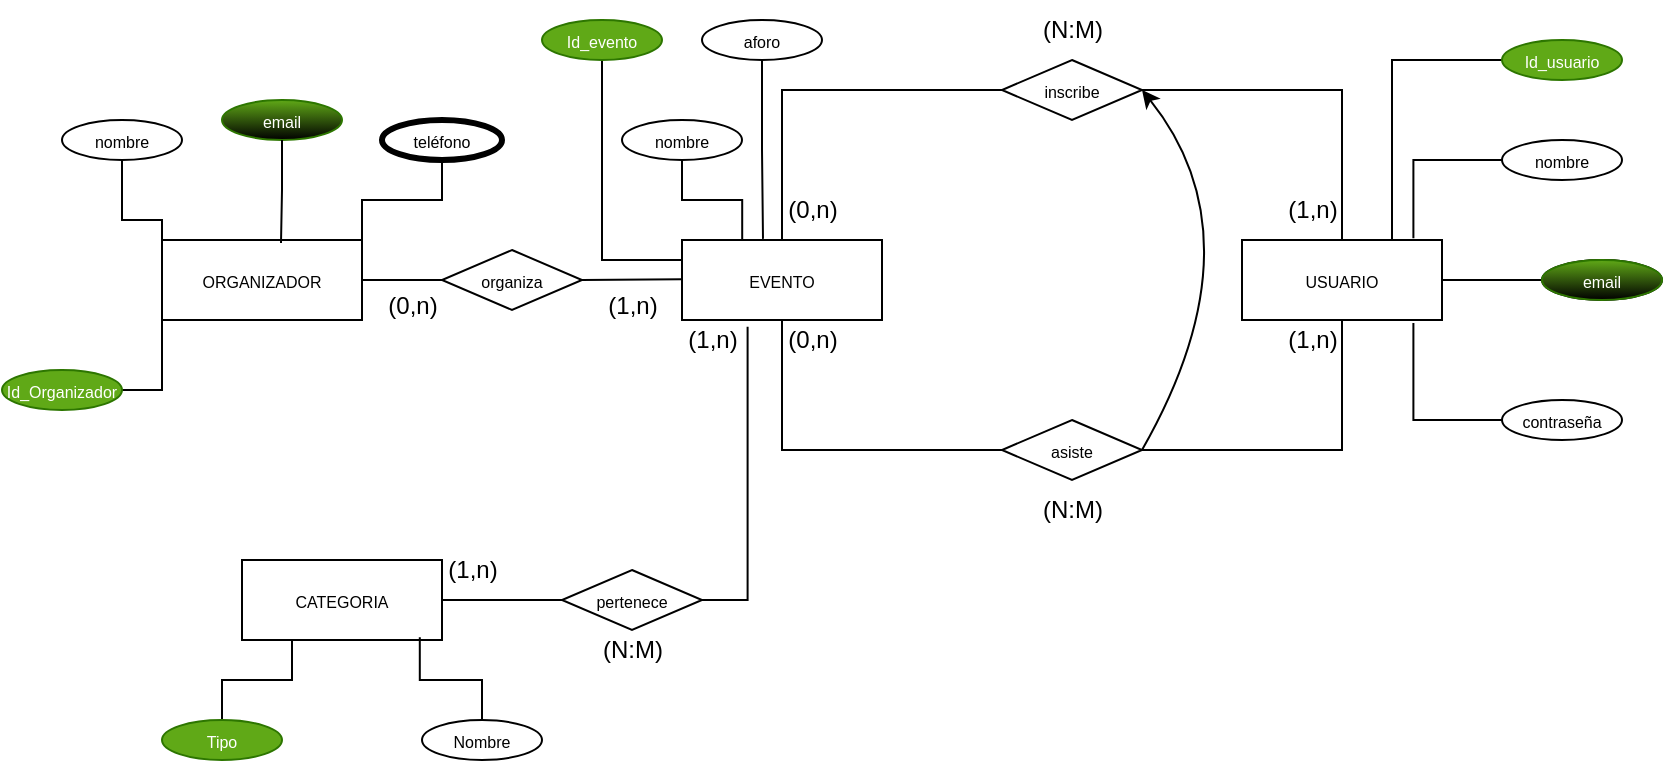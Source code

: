 <mxfile version="24.7.17">
  <diagram id="R2lEEEUBdFMjLlhIrx00" name="Page-1">
    <mxGraphModel dx="863" dy="505" grid="1" gridSize="10" guides="1" tooltips="1" connect="1" arrows="1" fold="1" page="1" pageScale="1" pageWidth="1169" pageHeight="827" math="0" shadow="0" extFonts="Permanent Marker^https://fonts.googleapis.com/css?family=Permanent+Marker">
      <root>
        <mxCell id="0" />
        <mxCell id="1" parent="0" />
        <mxCell id="6A7eDftYS5Cg23WvpgZf-12" style="edgeStyle=orthogonalEdgeStyle;rounded=0;orthogonalLoop=1;jettySize=auto;html=1;exitX=0;exitY=1;exitDx=0;exitDy=0;entryX=1;entryY=0.5;entryDx=0;entryDy=0;endArrow=none;endFill=0;" edge="1" parent="1" source="0Zq-S1y-YvVeoT-IsRs--1" target="6A7eDftYS5Cg23WvpgZf-9">
          <mxGeometry relative="1" as="geometry" />
        </mxCell>
        <mxCell id="0Zq-S1y-YvVeoT-IsRs--1" value="&lt;font style=&quot;font-size: 8px;&quot;&gt;ORGANIZADOR&lt;/font&gt;" style="rounded=0;whiteSpace=wrap;html=1;" parent="1" vertex="1">
          <mxGeometry x="90" y="280" width="100" height="40" as="geometry" />
        </mxCell>
        <mxCell id="0Zq-S1y-YvVeoT-IsRs--2" style="edgeStyle=orthogonalEdgeStyle;rounded=0;orthogonalLoop=1;jettySize=auto;html=1;exitX=0.5;exitY=0;exitDx=0;exitDy=0;entryX=0;entryY=0.5;entryDx=0;entryDy=0;endArrow=none;endFill=0;" parent="1" source="0Zq-S1y-YvVeoT-IsRs--4" target="0Zq-S1y-YvVeoT-IsRs--8" edge="1">
          <mxGeometry relative="1" as="geometry" />
        </mxCell>
        <mxCell id="0Zq-S1y-YvVeoT-IsRs--3" style="edgeStyle=orthogonalEdgeStyle;rounded=0;orthogonalLoop=1;jettySize=auto;html=1;exitX=0.5;exitY=1;exitDx=0;exitDy=0;entryX=0;entryY=0.5;entryDx=0;entryDy=0;endArrow=none;endFill=0;" parent="1" source="0Zq-S1y-YvVeoT-IsRs--4" target="0Zq-S1y-YvVeoT-IsRs--10" edge="1">
          <mxGeometry relative="1" as="geometry" />
        </mxCell>
        <mxCell id="0Zq-S1y-YvVeoT-IsRs--4" value="&lt;font style=&quot;font-size: 8px;&quot;&gt;EVENTO&lt;/font&gt;" style="rounded=0;whiteSpace=wrap;html=1;" parent="1" vertex="1">
          <mxGeometry x="350" y="280" width="100" height="40" as="geometry" />
        </mxCell>
        <mxCell id="0Zq-S1y-YvVeoT-IsRs--5" style="edgeStyle=orthogonalEdgeStyle;rounded=0;orthogonalLoop=1;jettySize=auto;html=1;exitX=0.5;exitY=0;exitDx=0;exitDy=0;entryX=1;entryY=0.5;entryDx=0;entryDy=0;endArrow=none;endFill=0;" parent="1" source="0Zq-S1y-YvVeoT-IsRs--6" target="0Zq-S1y-YvVeoT-IsRs--8" edge="1">
          <mxGeometry relative="1" as="geometry" />
        </mxCell>
        <mxCell id="0Zq-S1y-YvVeoT-IsRs--6" value="&lt;font style=&quot;font-size: 8px;&quot;&gt;USUARIO&lt;/font&gt;" style="rounded=0;whiteSpace=wrap;html=1;" parent="1" vertex="1">
          <mxGeometry x="630" y="280" width="100" height="40" as="geometry" />
        </mxCell>
        <mxCell id="0Zq-S1y-YvVeoT-IsRs--7" value="&lt;font style=&quot;font-size: 8px;&quot;&gt;organiza&lt;/font&gt;" style="rhombus;whiteSpace=wrap;html=1;" parent="1" vertex="1">
          <mxGeometry x="230" y="285" width="70" height="30" as="geometry" />
        </mxCell>
        <mxCell id="0Zq-S1y-YvVeoT-IsRs--8" value="&lt;div&gt;&lt;font style=&quot;font-size: 8px;&quot;&gt;inscribe&lt;/font&gt;&lt;/div&gt;" style="rhombus;whiteSpace=wrap;html=1;" parent="1" vertex="1">
          <mxGeometry x="510" y="190" width="70" height="30" as="geometry" />
        </mxCell>
        <mxCell id="0Zq-S1y-YvVeoT-IsRs--9" style="edgeStyle=orthogonalEdgeStyle;rounded=0;orthogonalLoop=1;jettySize=auto;html=1;exitX=1;exitY=0.5;exitDx=0;exitDy=0;entryX=0.5;entryY=1;entryDx=0;entryDy=0;endArrow=none;endFill=0;" parent="1" source="0Zq-S1y-YvVeoT-IsRs--10" target="0Zq-S1y-YvVeoT-IsRs--6" edge="1">
          <mxGeometry relative="1" as="geometry" />
        </mxCell>
        <mxCell id="0Zq-S1y-YvVeoT-IsRs--10" value="&lt;font style=&quot;font-size: 8px;&quot;&gt;asiste&lt;/font&gt;" style="rhombus;whiteSpace=wrap;html=1;" parent="1" vertex="1">
          <mxGeometry x="510" y="370" width="70" height="30" as="geometry" />
        </mxCell>
        <mxCell id="0Zq-S1y-YvVeoT-IsRs--11" value="" style="endArrow=none;html=1;rounded=0;" parent="1" target="0Zq-S1y-YvVeoT-IsRs--7" edge="1">
          <mxGeometry width="50" height="50" relative="1" as="geometry">
            <mxPoint x="190" y="300" as="sourcePoint" />
            <mxPoint x="240" y="250" as="targetPoint" />
          </mxGeometry>
        </mxCell>
        <mxCell id="0Zq-S1y-YvVeoT-IsRs--12" value="" style="endArrow=none;html=1;rounded=0;exitX=1;exitY=0.5;exitDx=0;exitDy=0;" parent="1" source="0Zq-S1y-YvVeoT-IsRs--7" edge="1">
          <mxGeometry width="50" height="50" relative="1" as="geometry">
            <mxPoint x="310" y="299.66" as="sourcePoint" />
            <mxPoint x="350" y="299.66" as="targetPoint" />
          </mxGeometry>
        </mxCell>
        <mxCell id="0Zq-S1y-YvVeoT-IsRs--13" value="(0,n)" style="text;html=1;align=center;verticalAlign=middle;resizable=0;points=[];autosize=1;strokeColor=none;fillColor=none;" parent="1" vertex="1">
          <mxGeometry x="190" y="298" width="50" height="30" as="geometry" />
        </mxCell>
        <mxCell id="0Zq-S1y-YvVeoT-IsRs--14" value="(0,n)" style="text;html=1;align=center;verticalAlign=middle;resizable=0;points=[];autosize=1;strokeColor=none;fillColor=none;" parent="1" vertex="1">
          <mxGeometry x="390" y="250" width="50" height="30" as="geometry" />
        </mxCell>
        <mxCell id="0Zq-S1y-YvVeoT-IsRs--15" value="(N:M)" style="text;html=1;align=center;verticalAlign=middle;resizable=0;points=[];autosize=1;strokeColor=none;fillColor=none;" parent="1" vertex="1">
          <mxGeometry x="520" y="400" width="50" height="30" as="geometry" />
        </mxCell>
        <mxCell id="0Zq-S1y-YvVeoT-IsRs--16" value="(N:M)" style="text;html=1;align=center;verticalAlign=middle;resizable=0;points=[];autosize=1;strokeColor=none;fillColor=none;" parent="1" vertex="1">
          <mxGeometry x="520" y="160" width="50" height="30" as="geometry" />
        </mxCell>
        <mxCell id="0Zq-S1y-YvVeoT-IsRs--17" value="(1,n)" style="text;html=1;align=center;verticalAlign=middle;resizable=0;points=[];autosize=1;strokeColor=none;fillColor=none;" parent="1" vertex="1">
          <mxGeometry x="640" y="250" width="50" height="30" as="geometry" />
        </mxCell>
        <mxCell id="0Zq-S1y-YvVeoT-IsRs--18" value="(0,n)" style="text;html=1;align=center;verticalAlign=middle;resizable=0;points=[];autosize=1;strokeColor=none;fillColor=none;" parent="1" vertex="1">
          <mxGeometry x="390" y="315" width="50" height="30" as="geometry" />
        </mxCell>
        <mxCell id="0Zq-S1y-YvVeoT-IsRs--19" value="(1,n)" style="text;html=1;align=center;verticalAlign=middle;resizable=0;points=[];autosize=1;strokeColor=none;fillColor=none;" parent="1" vertex="1">
          <mxGeometry x="640" y="315" width="50" height="30" as="geometry" />
        </mxCell>
        <mxCell id="0Zq-S1y-YvVeoT-IsRs--20" value="(1,n)" style="text;html=1;align=center;verticalAlign=middle;resizable=0;points=[];autosize=1;strokeColor=none;fillColor=none;" parent="1" vertex="1">
          <mxGeometry x="300" y="298" width="50" height="30" as="geometry" />
        </mxCell>
        <mxCell id="0Zq-S1y-YvVeoT-IsRs--21" value="" style="endArrow=classic;html=1;rounded=0;curved=1;entryX=1;entryY=0.5;entryDx=0;entryDy=0;" parent="1" target="0Zq-S1y-YvVeoT-IsRs--8" edge="1">
          <mxGeometry width="50" height="50" relative="1" as="geometry">
            <mxPoint x="580" y="385" as="sourcePoint" />
            <mxPoint x="625.24" y="200.0" as="targetPoint" />
            <Array as="points">
              <mxPoint x="640" y="280" />
            </Array>
          </mxGeometry>
        </mxCell>
        <mxCell id="0Zq-S1y-YvVeoT-IsRs--22" value="&lt;font style=&quot;font-size: 8px;&quot;&gt;nombre&lt;/font&gt;" style="ellipse;whiteSpace=wrap;html=1;" parent="1" vertex="1">
          <mxGeometry x="760" y="230" width="60" height="20" as="geometry" />
        </mxCell>
        <mxCell id="0Zq-S1y-YvVeoT-IsRs--23" style="edgeStyle=orthogonalEdgeStyle;rounded=0;orthogonalLoop=1;jettySize=auto;html=1;exitX=0;exitY=0.5;exitDx=0;exitDy=0;entryX=0.857;entryY=-0.023;entryDx=0;entryDy=0;entryPerimeter=0;endArrow=none;endFill=0;" parent="1" source="0Zq-S1y-YvVeoT-IsRs--22" target="0Zq-S1y-YvVeoT-IsRs--6" edge="1">
          <mxGeometry relative="1" as="geometry" />
        </mxCell>
        <mxCell id="0Zq-S1y-YvVeoT-IsRs--28" style="edgeStyle=orthogonalEdgeStyle;rounded=0;orthogonalLoop=1;jettySize=auto;html=1;exitX=0;exitY=0.5;exitDx=0;exitDy=0;entryX=1;entryY=0.5;entryDx=0;entryDy=0;endArrow=none;endFill=0;" parent="1" source="0Zq-S1y-YvVeoT-IsRs--24" target="0Zq-S1y-YvVeoT-IsRs--6" edge="1">
          <mxGeometry relative="1" as="geometry" />
        </mxCell>
        <mxCell id="0Zq-S1y-YvVeoT-IsRs--24" value="&lt;font style=&quot;font-size: 8px;&quot;&gt;email&lt;/font&gt;" style="ellipse;whiteSpace=wrap;html=1;" parent="1" vertex="1">
          <mxGeometry x="780" y="290" width="60" height="20" as="geometry" />
        </mxCell>
        <mxCell id="0Zq-S1y-YvVeoT-IsRs--25" value="&lt;font style=&quot;font-size: 8px;&quot;&gt;contraseña&lt;/font&gt;" style="ellipse;whiteSpace=wrap;html=1;" parent="1" vertex="1">
          <mxGeometry x="760" y="360" width="60" height="20" as="geometry" />
        </mxCell>
        <mxCell id="0Zq-S1y-YvVeoT-IsRs--27" style="edgeStyle=orthogonalEdgeStyle;rounded=0;orthogonalLoop=1;jettySize=auto;html=1;exitX=0;exitY=0.5;exitDx=0;exitDy=0;entryX=0.857;entryY=1.038;entryDx=0;entryDy=0;entryPerimeter=0;endArrow=none;endFill=0;" parent="1" source="0Zq-S1y-YvVeoT-IsRs--25" target="0Zq-S1y-YvVeoT-IsRs--6" edge="1">
          <mxGeometry relative="1" as="geometry" />
        </mxCell>
        <mxCell id="0Zq-S1y-YvVeoT-IsRs--29" value="&lt;font style=&quot;font-size: 8px;&quot;&gt;email&lt;/font&gt;" style="ellipse;whiteSpace=wrap;html=1;fillColor=#60a917;fontColor=#ffffff;strokeColor=#2D7600;gradientColor=#000000;gradientDirection=south;" parent="1" vertex="1">
          <mxGeometry x="120" y="210" width="60" height="20" as="geometry" />
        </mxCell>
        <mxCell id="0Zq-S1y-YvVeoT-IsRs--35" style="edgeStyle=orthogonalEdgeStyle;rounded=0;orthogonalLoop=1;jettySize=auto;html=1;exitX=0.5;exitY=1;exitDx=0;exitDy=0;entryX=1;entryY=0;entryDx=0;entryDy=0;endArrow=none;endFill=0;" parent="1" source="0Zq-S1y-YvVeoT-IsRs--30" target="0Zq-S1y-YvVeoT-IsRs--1" edge="1">
          <mxGeometry relative="1" as="geometry" />
        </mxCell>
        <mxCell id="0Zq-S1y-YvVeoT-IsRs--30" value="&lt;font style=&quot;font-size: 8px;&quot;&gt;teléfono&lt;/font&gt;" style="ellipse;whiteSpace=wrap;html=1;strokeWidth=3;" parent="1" vertex="1">
          <mxGeometry x="200" y="220" width="60" height="20" as="geometry" />
        </mxCell>
        <mxCell id="0Zq-S1y-YvVeoT-IsRs--33" style="edgeStyle=orthogonalEdgeStyle;rounded=0;orthogonalLoop=1;jettySize=auto;html=1;exitX=0.5;exitY=1;exitDx=0;exitDy=0;entryX=0;entryY=0.5;entryDx=0;entryDy=0;endArrow=none;endFill=0;" parent="1" source="0Zq-S1y-YvVeoT-IsRs--31" target="0Zq-S1y-YvVeoT-IsRs--1" edge="1">
          <mxGeometry relative="1" as="geometry">
            <Array as="points">
              <mxPoint x="70" y="270" />
              <mxPoint x="90" y="270" />
            </Array>
          </mxGeometry>
        </mxCell>
        <mxCell id="0Zq-S1y-YvVeoT-IsRs--31" value="&lt;font style=&quot;font-size: 8px;&quot;&gt;nombre&lt;/font&gt;" style="ellipse;whiteSpace=wrap;html=1;" parent="1" vertex="1">
          <mxGeometry x="40" y="220" width="60" height="20" as="geometry" />
        </mxCell>
        <mxCell id="0Zq-S1y-YvVeoT-IsRs--36" style="edgeStyle=orthogonalEdgeStyle;rounded=0;orthogonalLoop=1;jettySize=auto;html=1;exitX=0.5;exitY=1;exitDx=0;exitDy=0;entryX=0.595;entryY=0.038;entryDx=0;entryDy=0;entryPerimeter=0;endArrow=none;endFill=0;" parent="1" source="0Zq-S1y-YvVeoT-IsRs--29" target="0Zq-S1y-YvVeoT-IsRs--1" edge="1">
          <mxGeometry relative="1" as="geometry" />
        </mxCell>
        <mxCell id="0Zq-S1y-YvVeoT-IsRs--41" style="edgeStyle=orthogonalEdgeStyle;rounded=0;orthogonalLoop=1;jettySize=auto;html=1;exitX=1;exitY=0.5;exitDx=0;exitDy=0;entryX=0;entryY=0.5;entryDx=0;entryDy=0;endArrow=none;endFill=0;" parent="1" source="0Zq-S1y-YvVeoT-IsRs--37" target="0Zq-S1y-YvVeoT-IsRs--39" edge="1">
          <mxGeometry relative="1" as="geometry" />
        </mxCell>
        <mxCell id="0Zq-S1y-YvVeoT-IsRs--37" value="&lt;span style=&quot;font-size: 8px;&quot;&gt;CATEGORIA&lt;/span&gt;" style="rounded=0;whiteSpace=wrap;html=1;" parent="1" vertex="1">
          <mxGeometry x="130" y="440" width="100" height="40" as="geometry" />
        </mxCell>
        <mxCell id="0Zq-S1y-YvVeoT-IsRs--39" value="&lt;font style=&quot;font-size: 8px;&quot;&gt;pertenece&lt;/font&gt;" style="rhombus;whiteSpace=wrap;html=1;" parent="1" vertex="1">
          <mxGeometry x="290" y="445" width="70" height="30" as="geometry" />
        </mxCell>
        <mxCell id="0Zq-S1y-YvVeoT-IsRs--42" style="edgeStyle=orthogonalEdgeStyle;rounded=0;orthogonalLoop=1;jettySize=auto;html=1;exitX=1;exitY=0.5;exitDx=0;exitDy=0;entryX=0.328;entryY=1.085;entryDx=0;entryDy=0;entryPerimeter=0;endArrow=none;endFill=0;" parent="1" source="0Zq-S1y-YvVeoT-IsRs--39" target="0Zq-S1y-YvVeoT-IsRs--4" edge="1">
          <mxGeometry relative="1" as="geometry" />
        </mxCell>
        <mxCell id="0Zq-S1y-YvVeoT-IsRs--43" value="(1,n)" style="text;html=1;align=center;verticalAlign=middle;resizable=0;points=[];autosize=1;strokeColor=none;fillColor=none;" parent="1" vertex="1">
          <mxGeometry x="220" y="430" width="50" height="30" as="geometry" />
        </mxCell>
        <mxCell id="0Zq-S1y-YvVeoT-IsRs--44" value="(1,n)" style="text;html=1;align=center;verticalAlign=middle;resizable=0;points=[];autosize=1;strokeColor=none;fillColor=none;" parent="1" vertex="1">
          <mxGeometry x="340" y="315" width="50" height="30" as="geometry" />
        </mxCell>
        <mxCell id="0Zq-S1y-YvVeoT-IsRs--45" value="(N:M)" style="text;html=1;align=center;verticalAlign=middle;resizable=0;points=[];autosize=1;strokeColor=none;fillColor=none;" parent="1" vertex="1">
          <mxGeometry x="300" y="470" width="50" height="30" as="geometry" />
        </mxCell>
        <mxCell id="6A7eDftYS5Cg23WvpgZf-3" style="edgeStyle=orthogonalEdgeStyle;rounded=0;orthogonalLoop=1;jettySize=auto;html=1;exitX=0;exitY=0.5;exitDx=0;exitDy=0;entryX=0.75;entryY=0;entryDx=0;entryDy=0;endArrow=none;endFill=0;" edge="1" parent="1" source="6A7eDftYS5Cg23WvpgZf-2" target="0Zq-S1y-YvVeoT-IsRs--6">
          <mxGeometry relative="1" as="geometry" />
        </mxCell>
        <mxCell id="6A7eDftYS5Cg23WvpgZf-2" value="&lt;font style=&quot;font-size: 8px;&quot;&gt;Id_usuario&lt;/font&gt;" style="ellipse;whiteSpace=wrap;html=1;fillColor=#60a917;fontColor=#ffffff;strokeColor=#2D7600;" vertex="1" parent="1">
          <mxGeometry x="760" y="180" width="60" height="20" as="geometry" />
        </mxCell>
        <mxCell id="6A7eDftYS5Cg23WvpgZf-7" style="edgeStyle=orthogonalEdgeStyle;rounded=0;orthogonalLoop=1;jettySize=auto;html=1;exitX=0.5;exitY=0;exitDx=0;exitDy=0;entryX=0.25;entryY=1;entryDx=0;entryDy=0;endArrow=none;endFill=0;" edge="1" parent="1" source="6A7eDftYS5Cg23WvpgZf-4" target="0Zq-S1y-YvVeoT-IsRs--37">
          <mxGeometry relative="1" as="geometry" />
        </mxCell>
        <mxCell id="6A7eDftYS5Cg23WvpgZf-4" value="&lt;font style=&quot;font-size: 8px;&quot;&gt;Tipo&lt;/font&gt;" style="ellipse;whiteSpace=wrap;html=1;fillColor=#60a917;fontColor=#ffffff;strokeColor=#2D7600;" vertex="1" parent="1">
          <mxGeometry x="90" y="520" width="60" height="20" as="geometry" />
        </mxCell>
        <mxCell id="6A7eDftYS5Cg23WvpgZf-5" value="&lt;font style=&quot;font-size: 8px;&quot;&gt;Nombre&lt;/font&gt;" style="ellipse;whiteSpace=wrap;html=1;" vertex="1" parent="1">
          <mxGeometry x="220" y="520" width="60" height="20" as="geometry" />
        </mxCell>
        <mxCell id="6A7eDftYS5Cg23WvpgZf-8" style="edgeStyle=orthogonalEdgeStyle;rounded=0;orthogonalLoop=1;jettySize=auto;html=1;exitX=0.5;exitY=0;exitDx=0;exitDy=0;entryX=0.889;entryY=0.966;entryDx=0;entryDy=0;entryPerimeter=0;endArrow=none;endFill=0;" edge="1" parent="1" source="6A7eDftYS5Cg23WvpgZf-5" target="0Zq-S1y-YvVeoT-IsRs--37">
          <mxGeometry relative="1" as="geometry" />
        </mxCell>
        <mxCell id="6A7eDftYS5Cg23WvpgZf-9" value="&lt;font style=&quot;font-size: 8px;&quot;&gt;Id_Organizador&lt;/font&gt;" style="ellipse;whiteSpace=wrap;html=1;fillColor=#60a917;strokeColor=#2D7600;fontColor=#ffffff;" vertex="1" parent="1">
          <mxGeometry x="10" y="345" width="60" height="20" as="geometry" />
        </mxCell>
        <mxCell id="6A7eDftYS5Cg23WvpgZf-17" style="edgeStyle=orthogonalEdgeStyle;rounded=0;orthogonalLoop=1;jettySize=auto;html=1;exitX=0.5;exitY=1;exitDx=0;exitDy=0;entryX=0;entryY=0.25;entryDx=0;entryDy=0;endArrow=none;endFill=0;" edge="1" parent="1" source="6A7eDftYS5Cg23WvpgZf-13" target="0Zq-S1y-YvVeoT-IsRs--4">
          <mxGeometry relative="1" as="geometry" />
        </mxCell>
        <mxCell id="6A7eDftYS5Cg23WvpgZf-13" value="&lt;span style=&quot;font-size: 8px;&quot;&gt;Id_evento&lt;/span&gt;" style="ellipse;whiteSpace=wrap;html=1;fillColor=#60a917;fontColor=#ffffff;strokeColor=#2D7600;" vertex="1" parent="1">
          <mxGeometry x="280" y="170" width="60" height="20" as="geometry" />
        </mxCell>
        <mxCell id="6A7eDftYS5Cg23WvpgZf-14" value="&lt;font style=&quot;font-size: 8px;&quot;&gt;nombre&lt;/font&gt;" style="ellipse;whiteSpace=wrap;html=1;" vertex="1" parent="1">
          <mxGeometry x="320" y="220" width="60" height="20" as="geometry" />
        </mxCell>
        <mxCell id="6A7eDftYS5Cg23WvpgZf-16" style="edgeStyle=orthogonalEdgeStyle;rounded=0;orthogonalLoop=1;jettySize=auto;html=1;exitX=0.5;exitY=0;exitDx=0;exitDy=0;endArrow=none;endFill=0;" edge="1" parent="1">
          <mxGeometry relative="1" as="geometry">
            <mxPoint x="320" y="360" as="sourcePoint" />
            <mxPoint x="320" y="360" as="targetPoint" />
          </mxGeometry>
        </mxCell>
        <mxCell id="6A7eDftYS5Cg23WvpgZf-18" style="edgeStyle=orthogonalEdgeStyle;rounded=0;orthogonalLoop=1;jettySize=auto;html=1;exitX=0.5;exitY=1;exitDx=0;exitDy=0;entryX=0.301;entryY=0;entryDx=0;entryDy=0;entryPerimeter=0;endArrow=none;endFill=0;" edge="1" parent="1" source="6A7eDftYS5Cg23WvpgZf-14" target="0Zq-S1y-YvVeoT-IsRs--4">
          <mxGeometry relative="1" as="geometry" />
        </mxCell>
        <mxCell id="6A7eDftYS5Cg23WvpgZf-19" value="&lt;font style=&quot;font-size: 8px;&quot;&gt;aforo&lt;/font&gt;" style="ellipse;whiteSpace=wrap;html=1;" vertex="1" parent="1">
          <mxGeometry x="360" y="170" width="60" height="20" as="geometry" />
        </mxCell>
        <mxCell id="6A7eDftYS5Cg23WvpgZf-23" style="edgeStyle=orthogonalEdgeStyle;rounded=0;orthogonalLoop=1;jettySize=auto;html=1;exitX=0.5;exitY=1;exitDx=0;exitDy=0;entryX=0.405;entryY=-0.014;entryDx=0;entryDy=0;entryPerimeter=0;endArrow=none;endFill=0;" edge="1" parent="1" source="6A7eDftYS5Cg23WvpgZf-19" target="0Zq-S1y-YvVeoT-IsRs--4">
          <mxGeometry relative="1" as="geometry" />
        </mxCell>
        <mxCell id="6A7eDftYS5Cg23WvpgZf-24" value="&lt;font style=&quot;font-size: 8px;&quot;&gt;email&lt;/font&gt;" style="ellipse;whiteSpace=wrap;html=1;fillColor=#60a917;fontColor=#ffffff;strokeColor=#2D7600;gradientColor=#000000;gradientDirection=south;" vertex="1" parent="1">
          <mxGeometry x="780" y="290" width="60" height="20" as="geometry" />
        </mxCell>
      </root>
    </mxGraphModel>
  </diagram>
</mxfile>
